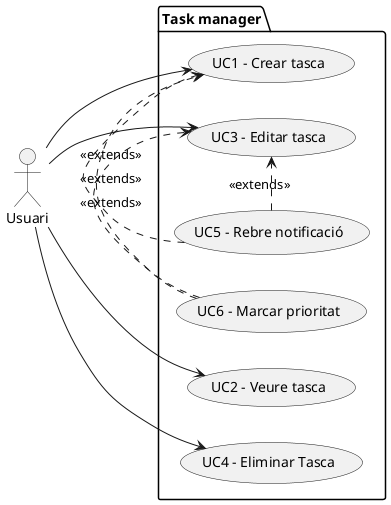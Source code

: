 @startuml
' Diagrama de casis d'ús

left to right direction

actor Usuari as u

package "Task manager" {
    '  Farem els casos d'ús segons els verbs CRUD

    ' C = create
    usecase "UC1 - Crear tasca" as UC1
    ' R =  read
    usecase "UC2 - Veure tasca"  as UC2
    ' U = update
    usecase "UC3 - Editar tasca" as UC3
    ' D = eliminar
    usecase "UC4 - Eliminar Tasca" as UC4

    ' Altres casos d´ús
    usecase "UC5 - Rebre notificació" as UC5
    usecase "UC6 - Marcar prioritat" as UC6
}

u --> UC1
u --> UC2
u --> UC3
u --> UC4

UC5 .> UC1: <<extends>>
UC5 .> UC3: <<extends>>

UC6 .> UC1: <<extends>>
UC6 .> UC3: <<extends>>

@enduml